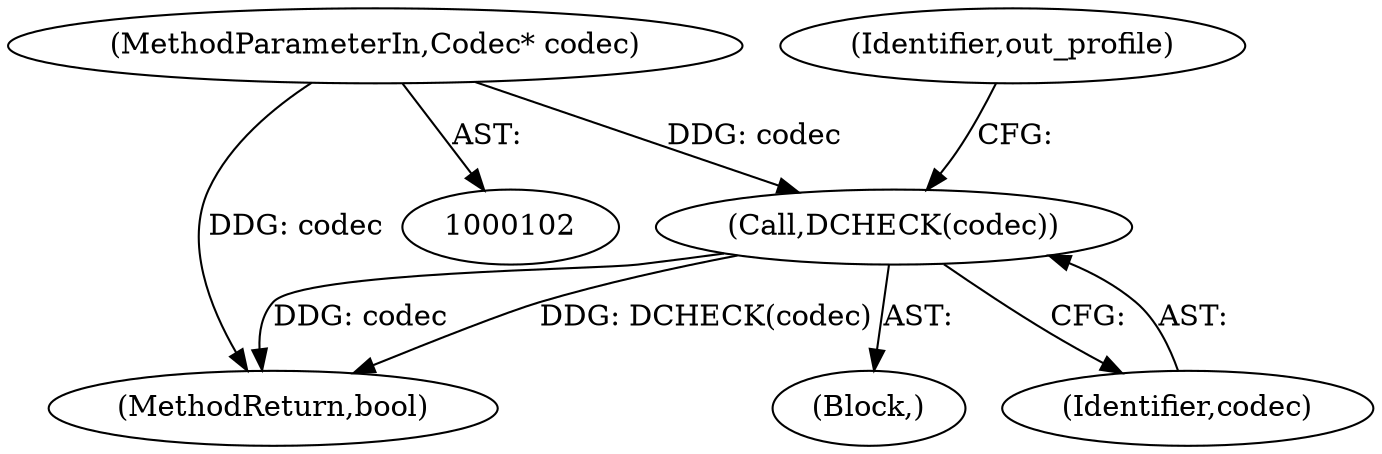 digraph "0_Chrome_2fb4f2c9c461551d43fdfa28ef4c960da81a47dd_4@pointer" {
"1000115" [label="(Call,DCHECK(codec))"];
"1000105" [label="(MethodParameterIn,Codec* codec)"];
"1000115" [label="(Call,DCHECK(codec))"];
"1000261" [label="(MethodReturn,bool)"];
"1000110" [label="(Block,)"];
"1000105" [label="(MethodParameterIn,Codec* codec)"];
"1000118" [label="(Identifier,out_profile)"];
"1000116" [label="(Identifier,codec)"];
"1000115" -> "1000110"  [label="AST: "];
"1000115" -> "1000116"  [label="CFG: "];
"1000116" -> "1000115"  [label="AST: "];
"1000118" -> "1000115"  [label="CFG: "];
"1000115" -> "1000261"  [label="DDG: DCHECK(codec)"];
"1000115" -> "1000261"  [label="DDG: codec"];
"1000105" -> "1000115"  [label="DDG: codec"];
"1000105" -> "1000102"  [label="AST: "];
"1000105" -> "1000261"  [label="DDG: codec"];
}
